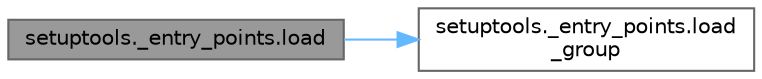 digraph "setuptools._entry_points.load"
{
 // LATEX_PDF_SIZE
  bgcolor="transparent";
  edge [fontname=Helvetica,fontsize=10,labelfontname=Helvetica,labelfontsize=10];
  node [fontname=Helvetica,fontsize=10,shape=box,height=0.2,width=0.4];
  rankdir="LR";
  Node1 [id="Node000001",label="setuptools._entry_points.load",height=0.2,width=0.4,color="gray40", fillcolor="grey60", style="filled", fontcolor="black",tooltip=" "];
  Node1 -> Node2 [id="edge1_Node000001_Node000002",color="steelblue1",style="solid",tooltip=" "];
  Node2 [id="Node000002",label="setuptools._entry_points.load\l_group",height=0.2,width=0.4,color="grey40", fillcolor="white", style="filled",URL="$namespacesetuptools_1_1__entry__points.html#a63a60856d7e3cd3dc2b13362310dcd99",tooltip=" "];
}
